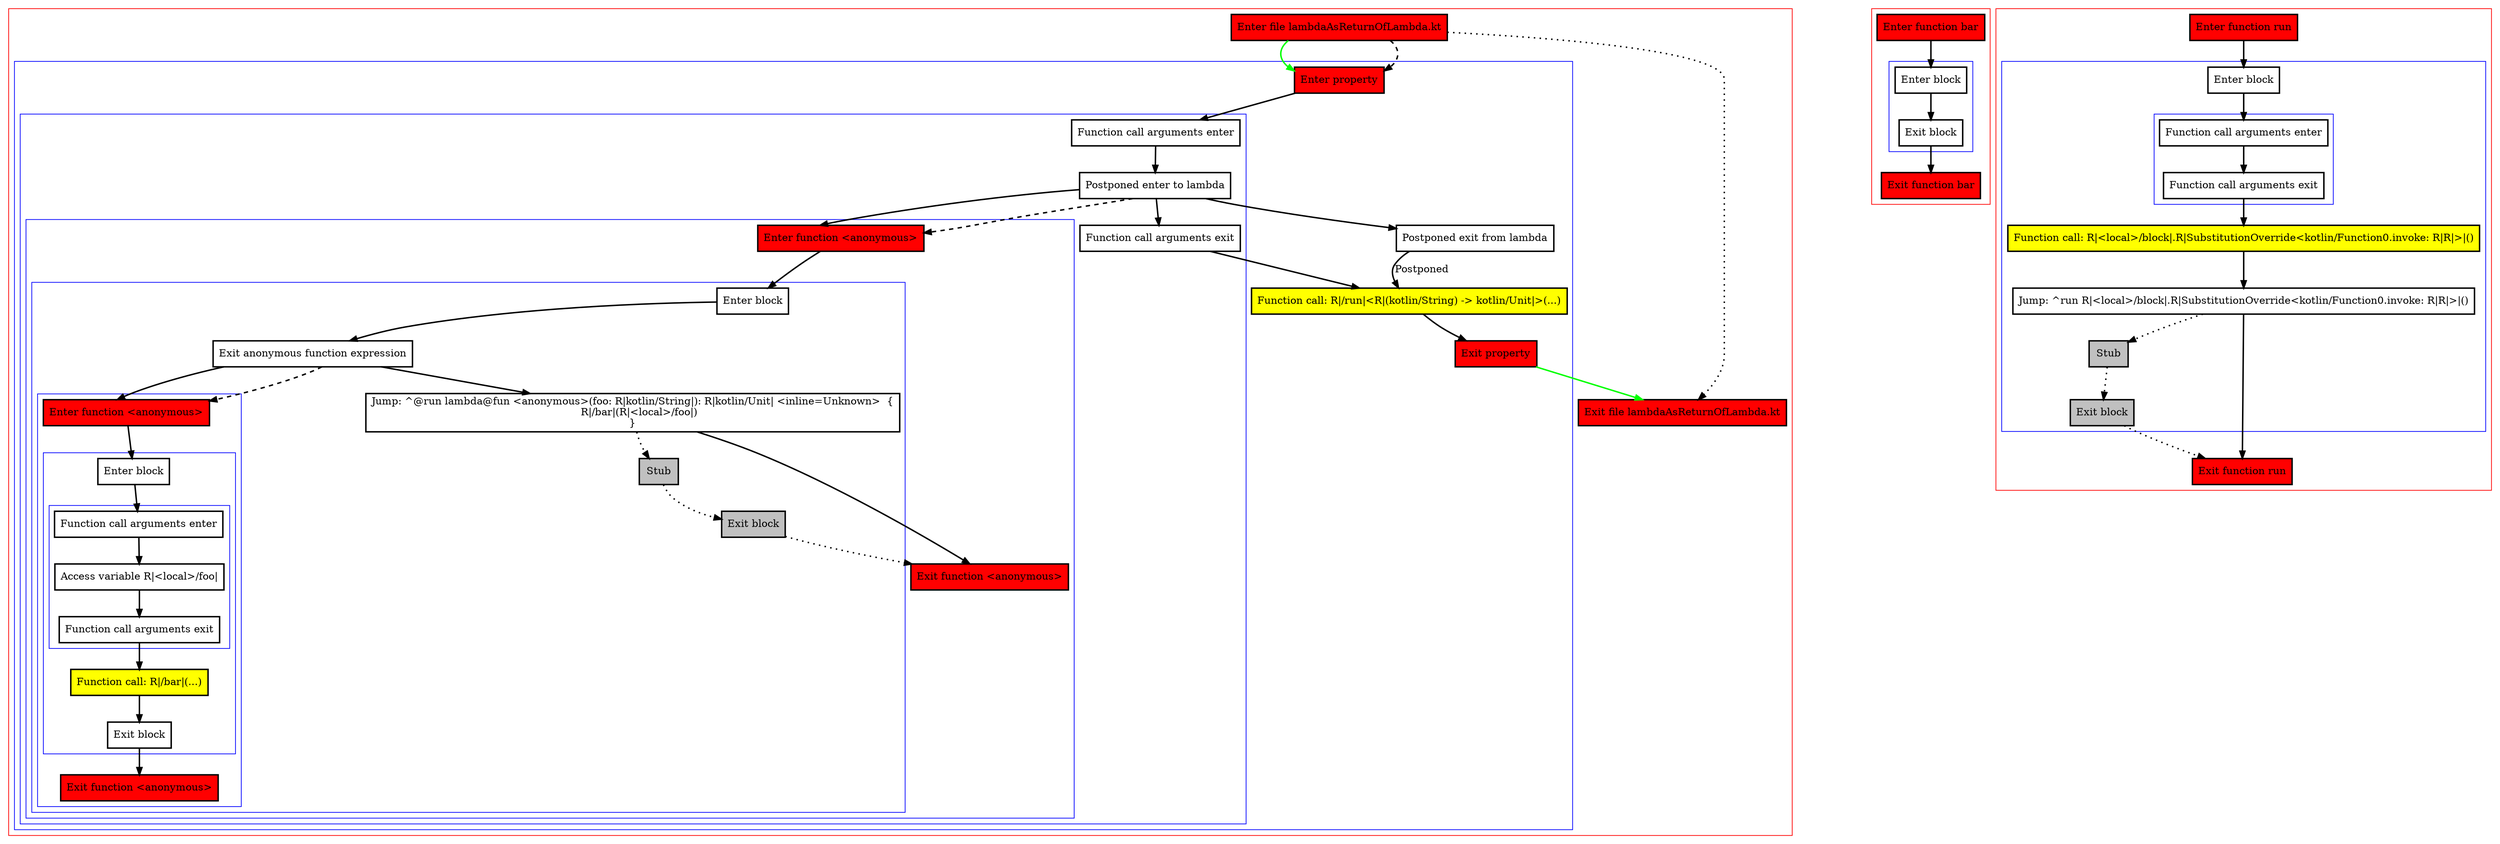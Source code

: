digraph lambdaAsReturnOfLambda_kt {
    graph [nodesep=3]
    node [shape=box penwidth=2]
    edge [penwidth=2]

    subgraph cluster_0 {
        color=red
        0 [label="Enter file lambdaAsReturnOfLambda.kt" style="filled" fillcolor=red];
        subgraph cluster_1 {
            color=blue
            1 [label="Enter property" style="filled" fillcolor=red];
            subgraph cluster_2 {
                color=blue
                2 [label="Function call arguments enter"];
                3 [label="Postponed enter to lambda"];
                subgraph cluster_3 {
                    color=blue
                    4 [label="Enter function <anonymous>" style="filled" fillcolor=red];
                    subgraph cluster_4 {
                        color=blue
                        5 [label="Enter block"];
                        6 [label="Exit anonymous function expression"];
                        subgraph cluster_5 {
                            color=blue
                            7 [label="Enter function <anonymous>" style="filled" fillcolor=red];
                            subgraph cluster_6 {
                                color=blue
                                8 [label="Enter block"];
                                subgraph cluster_7 {
                                    color=blue
                                    9 [label="Function call arguments enter"];
                                    10 [label="Access variable R|<local>/foo|"];
                                    11 [label="Function call arguments exit"];
                                }
                                12 [label="Function call: R|/bar|(...)" style="filled" fillcolor=yellow];
                                13 [label="Exit block"];
                            }
                            14 [label="Exit function <anonymous>" style="filled" fillcolor=red];
                        }
                        15 [label="Jump: ^@run lambda@fun <anonymous>(foo: R|kotlin/String|): R|kotlin/Unit| <inline=Unknown>  {
    R|/bar|(R|<local>/foo|)
}
"];
                        16 [label="Stub" style="filled" fillcolor=gray];
                        17 [label="Exit block" style="filled" fillcolor=gray];
                    }
                    18 [label="Exit function <anonymous>" style="filled" fillcolor=red];
                }
                19 [label="Function call arguments exit"];
            }
            20 [label="Postponed exit from lambda"];
            21 [label="Function call: R|/run|<R|(kotlin/String) -> kotlin/Unit|>(...)" style="filled" fillcolor=yellow];
            22 [label="Exit property" style="filled" fillcolor=red];
        }
        23 [label="Exit file lambdaAsReturnOfLambda.kt" style="filled" fillcolor=red];
    }
    0 -> {1} [color=green];
    0 -> {23} [style=dotted];
    0 -> {1} [style=dashed];
    1 -> {2};
    2 -> {3};
    3 -> {4 19 20};
    3 -> {4} [style=dashed];
    4 -> {5};
    5 -> {6};
    6 -> {7 15};
    6 -> {7} [style=dashed];
    7 -> {8};
    8 -> {9};
    9 -> {10};
    10 -> {11};
    11 -> {12};
    12 -> {13};
    13 -> {14};
    15 -> {18};
    15 -> {16} [style=dotted];
    16 -> {17} [style=dotted];
    17 -> {18} [style=dotted];
    19 -> {21};
    20 -> {21} [label="Postponed"];
    21 -> {22};
    22 -> {23} [color=green];

    subgraph cluster_8 {
        color=red
        24 [label="Enter function bar" style="filled" fillcolor=red];
        subgraph cluster_9 {
            color=blue
            25 [label="Enter block"];
            26 [label="Exit block"];
        }
        27 [label="Exit function bar" style="filled" fillcolor=red];
    }
    24 -> {25};
    25 -> {26};
    26 -> {27};

    subgraph cluster_10 {
        color=red
        28 [label="Enter function run" style="filled" fillcolor=red];
        subgraph cluster_11 {
            color=blue
            29 [label="Enter block"];
            subgraph cluster_12 {
                color=blue
                30 [label="Function call arguments enter"];
                31 [label="Function call arguments exit"];
            }
            32 [label="Function call: R|<local>/block|.R|SubstitutionOverride<kotlin/Function0.invoke: R|R|>|()" style="filled" fillcolor=yellow];
            33 [label="Jump: ^run R|<local>/block|.R|SubstitutionOverride<kotlin/Function0.invoke: R|R|>|()"];
            34 [label="Stub" style="filled" fillcolor=gray];
            35 [label="Exit block" style="filled" fillcolor=gray];
        }
        36 [label="Exit function run" style="filled" fillcolor=red];
    }
    28 -> {29};
    29 -> {30};
    30 -> {31};
    31 -> {32};
    32 -> {33};
    33 -> {36};
    33 -> {34} [style=dotted];
    34 -> {35} [style=dotted];
    35 -> {36} [style=dotted];

}
